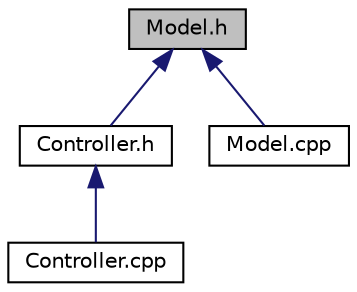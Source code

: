digraph "Model.h"
{
 // LATEX_PDF_SIZE
  edge [fontname="Helvetica",fontsize="10",labelfontname="Helvetica",labelfontsize="10"];
  node [fontname="Helvetica",fontsize="10",shape=record];
  Node1 [label="Model.h",height=0.2,width=0.4,color="black", fillcolor="grey75", style="filled", fontcolor="black",tooltip="Определяет классы Fragment, Walker и Model."];
  Node1 -> Node2 [dir="back",color="midnightblue",fontsize="10",style="solid",fontname="Helvetica"];
  Node2 [label="Controller.h",height=0.2,width=0.4,color="black", fillcolor="white", style="filled",URL="$_controller_8h.html",tooltip="Заголовочный файл, определяющий класс Controller и псевдоним типа page_t."];
  Node2 -> Node3 [dir="back",color="midnightblue",fontsize="10",style="solid",fontname="Helvetica"];
  Node3 [label="Controller.cpp",height=0.2,width=0.4,color="black", fillcolor="white", style="filled",URL="$_controller_8cpp.html",tooltip=" "];
  Node1 -> Node4 [dir="back",color="midnightblue",fontsize="10",style="solid",fontname="Helvetica"];
  Node4 [label="Model.cpp",height=0.2,width=0.4,color="black", fillcolor="white", style="filled",URL="$_model_8cpp.html",tooltip=" "];
}
